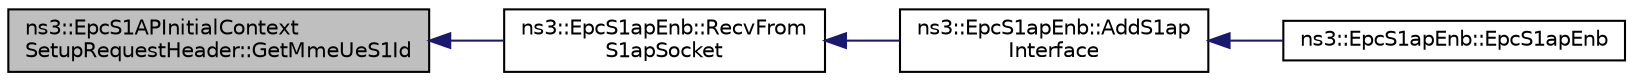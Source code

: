 digraph "ns3::EpcS1APInitialContextSetupRequestHeader::GetMmeUeS1Id"
{
  edge [fontname="Helvetica",fontsize="10",labelfontname="Helvetica",labelfontsize="10"];
  node [fontname="Helvetica",fontsize="10",shape=record];
  rankdir="LR";
  Node1 [label="ns3::EpcS1APInitialContext\lSetupRequestHeader::GetMmeUeS1Id",height=0.2,width=0.4,color="black", fillcolor="grey75", style="filled", fontcolor="black"];
  Node1 -> Node2 [dir="back",color="midnightblue",fontsize="10",style="solid"];
  Node2 [label="ns3::EpcS1apEnb::RecvFrom\lS1apSocket",height=0.2,width=0.4,color="black", fillcolor="white", style="filled",URL="$db/d92/classns3_1_1EpcS1apEnb.html#a75238a3f98ccb5cf21f28c0cda8d68e6"];
  Node2 -> Node3 [dir="back",color="midnightblue",fontsize="10",style="solid"];
  Node3 [label="ns3::EpcS1apEnb::AddS1ap\lInterface",height=0.2,width=0.4,color="black", fillcolor="white", style="filled",URL="$db/d92/classns3_1_1EpcS1apEnb.html#ac04aee5e05a6a762073de25c21dff263"];
  Node3 -> Node4 [dir="back",color="midnightblue",fontsize="10",style="solid"];
  Node4 [label="ns3::EpcS1apEnb::EpcS1apEnb",height=0.2,width=0.4,color="black", fillcolor="white", style="filled",URL="$db/d92/classns3_1_1EpcS1apEnb.html#aaa786c9859799772cfbc97dac04376dd"];
}
